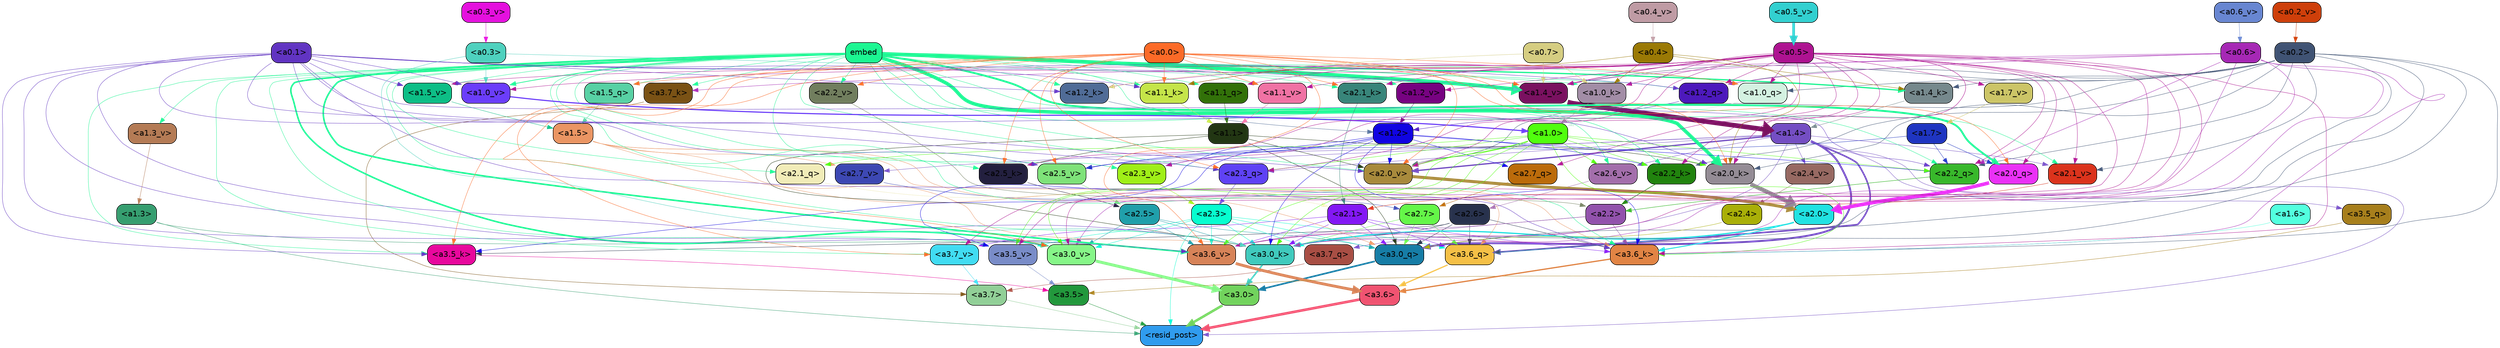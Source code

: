 strict digraph "" {
	graph [bgcolor=transparent,
		layout=dot,
		overlap=false,
		splines=true
	];
	"<a3.7>"	[color=black,
		fillcolor="#91cf97",
		fontname=Helvetica,
		shape=box,
		style="filled, rounded"];
	"<resid_post>"	[color=black,
		fillcolor="#309cee",
		fontname=Helvetica,
		shape=box,
		style="filled, rounded"];
	"<a3.7>" -> "<resid_post>"	[color="#91cf97",
		penwidth=0.6239100098609924];
	"<a3.6>"	[color=black,
		fillcolor="#f05371",
		fontname=Helvetica,
		shape=box,
		style="filled, rounded"];
	"<a3.6>" -> "<resid_post>"	[color="#f05371",
		penwidth=4.569062113761902];
	"<a3.5>"	[color=black,
		fillcolor="#22983c",
		fontname=Helvetica,
		shape=box,
		style="filled, rounded"];
	"<a3.5>" -> "<resid_post>"	[color="#22983c",
		penwidth=0.6];
	"<a3.0>"	[color=black,
		fillcolor="#72d35d",
		fontname=Helvetica,
		shape=box,
		style="filled, rounded"];
	"<a3.0>" -> "<resid_post>"	[color="#72d35d",
		penwidth=4.283544182777405];
	"<a2.3>"	[color=black,
		fillcolor="#07fdcf",
		fontname=Helvetica,
		shape=box,
		style="filled, rounded"];
	"<a2.3>" -> "<resid_post>"	[color="#07fdcf",
		penwidth=0.6];
	"<a3.7_q>"	[color=black,
		fillcolor="#a84e44",
		fontname=Helvetica,
		shape=box,
		style="filled, rounded"];
	"<a2.3>" -> "<a3.7_q>"	[color="#07fdcf",
		penwidth=0.6];
	"<a3.6_q>"	[color=black,
		fillcolor="#f5c046",
		fontname=Helvetica,
		shape=box,
		style="filled, rounded"];
	"<a2.3>" -> "<a3.6_q>"	[color="#07fdcf",
		penwidth=0.6];
	"<a3.0_q>"	[color=black,
		fillcolor="#167da6",
		fontname=Helvetica,
		shape=box,
		style="filled, rounded"];
	"<a2.3>" -> "<a3.0_q>"	[color="#07fdcf",
		penwidth=0.6];
	"<a3.0_k>"	[color=black,
		fillcolor="#40cabd",
		fontname=Helvetica,
		shape=box,
		style="filled, rounded"];
	"<a2.3>" -> "<a3.0_k>"	[color="#07fdcf",
		penwidth=0.6];
	"<a3.6_v>"	[color=black,
		fillcolor="#d78358",
		fontname=Helvetica,
		shape=box,
		style="filled, rounded"];
	"<a2.3>" -> "<a3.6_v>"	[color="#07fdcf",
		penwidth=0.6];
	"<a3.5_v>"	[color=black,
		fillcolor="#798cc8",
		fontname=Helvetica,
		shape=box,
		style="filled, rounded"];
	"<a2.3>" -> "<a3.5_v>"	[color="#07fdcf",
		penwidth=0.6];
	"<a3.0_v>"	[color=black,
		fillcolor="#86f688",
		fontname=Helvetica,
		shape=box,
		style="filled, rounded"];
	"<a2.3>" -> "<a3.0_v>"	[color="#07fdcf",
		penwidth=0.6];
	"<a1.4>"	[color=black,
		fillcolor="#744ec3",
		fontname=Helvetica,
		shape=box,
		style="filled, rounded"];
	"<a1.4>" -> "<resid_post>"	[color="#744ec3",
		penwidth=0.6];
	"<a1.4>" -> "<a3.7_q>"	[color="#744ec3",
		penwidth=0.6];
	"<a1.4>" -> "<a3.6_q>"	[color="#744ec3",
		penwidth=2.7934007048606873];
	"<a3.5_q>"	[color=black,
		fillcolor="#a77f1c",
		fontname=Helvetica,
		shape=box,
		style="filled, rounded"];
	"<a1.4>" -> "<a3.5_q>"	[color="#744ec3",
		penwidth=0.6];
	"<a1.4>" -> "<a3.0_q>"	[color="#744ec3",
		penwidth=3.340754985809326];
	"<a2.3_q>"	[color=black,
		fillcolor="#5f42f5",
		fontname=Helvetica,
		shape=box,
		style="filled, rounded"];
	"<a1.4>" -> "<a2.3_q>"	[color="#744ec3",
		penwidth=0.6];
	"<a2.7_v>"	[color=black,
		fillcolor="#3d48b3",
		fontname=Helvetica,
		shape=box,
		style="filled, rounded"];
	"<a1.4>" -> "<a2.7_v>"	[color="#744ec3",
		penwidth=0.6];
	"<a2.6_v>"	[color=black,
		fillcolor="#a36eab",
		fontname=Helvetica,
		shape=box,
		style="filled, rounded"];
	"<a1.4>" -> "<a2.6_v>"	[color="#744ec3",
		penwidth=0.6];
	"<a2.5_v>"	[color=black,
		fillcolor="#7ee279",
		fontname=Helvetica,
		shape=box,
		style="filled, rounded"];
	"<a1.4>" -> "<a2.5_v>"	[color="#744ec3",
		penwidth=0.6];
	"<a2.4_v>"	[color=black,
		fillcolor="#976962",
		fontname=Helvetica,
		shape=box,
		style="filled, rounded"];
	"<a1.4>" -> "<a2.4_v>"	[color="#744ec3",
		penwidth=0.6];
	"<a2.1_v>"	[color=black,
		fillcolor="#db331c",
		fontname=Helvetica,
		shape=box,
		style="filled, rounded"];
	"<a1.4>" -> "<a2.1_v>"	[color="#744ec3",
		penwidth=0.6];
	"<a2.0_v>"	[color=black,
		fillcolor="#a88a3c",
		fontname=Helvetica,
		shape=box,
		style="filled, rounded"];
	"<a1.4>" -> "<a2.0_v>"	[color="#744ec3",
		penwidth=2.268759250640869];
	"<a1.3>"	[color=black,
		fillcolor="#369e70",
		fontname=Helvetica,
		shape=box,
		style="filled, rounded"];
	"<a1.3>" -> "<resid_post>"	[color="#369e70",
		penwidth=0.6];
	"<a1.3>" -> "<a3.6_v>"	[color="#369e70",
		penwidth=0.6];
	"<a3.7_q>" -> "<a3.7>"	[color="#a84e44",
		penwidth=0.6];
	"<a3.6_q>" -> "<a3.6>"	[color="#f5c046",
		penwidth=2.0347584784030914];
	"<a3.5_q>" -> "<a3.5>"	[color="#a77f1c",
		penwidth=0.6];
	"<a3.0_q>" -> "<a3.0>"	[color="#167da6",
		penwidth=2.8635367155075073];
	"<a3.7_k>"	[color=black,
		fillcolor="#7a5215",
		fontname=Helvetica,
		shape=box,
		style="filled, rounded"];
	"<a3.7_k>" -> "<a3.7>"	[color="#7a5215",
		penwidth=0.6];
	"<a3.6_k>"	[color=black,
		fillcolor="#e18444",
		fontname=Helvetica,
		shape=box,
		style="filled, rounded"];
	"<a3.6_k>" -> "<a3.6>"	[color="#e18444",
		penwidth=2.1760786175727844];
	"<a3.5_k>"	[color=black,
		fillcolor="#e8089d",
		fontname=Helvetica,
		shape=box,
		style="filled, rounded"];
	"<a3.5_k>" -> "<a3.5>"	[color="#e8089d",
		penwidth=0.6];
	"<a3.0_k>" -> "<a3.0>"	[color="#40cabd",
		penwidth=2.632905662059784];
	"<a3.7_v>"	[color=black,
		fillcolor="#41dcf2",
		fontname=Helvetica,
		shape=box,
		style="filled, rounded"];
	"<a3.7_v>" -> "<a3.7>"	[color="#41dcf2",
		penwidth=0.6];
	"<a3.6_v>" -> "<a3.6>"	[color="#d78358",
		penwidth=4.981305837631226];
	"<a3.5_v>" -> "<a3.5>"	[color="#798cc8",
		penwidth=0.6];
	"<a3.0_v>" -> "<a3.0>"	[color="#86f688",
		penwidth=5.168330669403076];
	"<a2.7>"	[color=black,
		fillcolor="#64f648",
		fontname=Helvetica,
		shape=box,
		style="filled, rounded"];
	"<a2.7>" -> "<a3.6_q>"	[color="#64f648",
		penwidth=0.6];
	"<a2.7>" -> "<a3.0_q>"	[color="#64f648",
		penwidth=0.6];
	"<a2.7>" -> "<a3.0_k>"	[color="#64f648",
		penwidth=0.6];
	"<a2.6>"	[color=black,
		fillcolor="#28324d",
		fontname=Helvetica,
		shape=box,
		style="filled, rounded"];
	"<a2.6>" -> "<a3.6_q>"	[color="#28324d",
		penwidth=0.6];
	"<a2.6>" -> "<a3.0_q>"	[color="#28324d",
		penwidth=0.6];
	"<a2.6>" -> "<a3.6_k>"	[color="#28324d",
		penwidth=0.6];
	"<a2.6>" -> "<a3.5_k>"	[color="#28324d",
		penwidth=0.6];
	"<a2.6>" -> "<a3.0_k>"	[color="#28324d",
		penwidth=0.6];
	"<a2.1>"	[color=black,
		fillcolor="#8318f4",
		fontname=Helvetica,
		shape=box,
		style="filled, rounded"];
	"<a2.1>" -> "<a3.6_q>"	[color="#8318f4",
		penwidth=0.6];
	"<a2.1>" -> "<a3.0_q>"	[color="#8318f4",
		penwidth=0.6];
	"<a2.1>" -> "<a3.6_k>"	[color="#8318f4",
		penwidth=0.6];
	"<a2.1>" -> "<a3.0_k>"	[color="#8318f4",
		penwidth=0.6];
	"<a2.1>" -> "<a3.7_v>"	[color="#8318f4",
		penwidth=0.6];
	"<a2.1>" -> "<a3.6_v>"	[color="#8318f4",
		penwidth=0.6];
	"<a2.0>"	[color=black,
		fillcolor="#21e2e2",
		fontname=Helvetica,
		shape=box,
		style="filled, rounded"];
	"<a2.0>" -> "<a3.6_q>"	[color="#21e2e2",
		penwidth=0.6];
	"<a2.0>" -> "<a3.0_q>"	[color="#21e2e2",
		penwidth=0.6];
	"<a2.0>" -> "<a3.6_k>"	[color="#21e2e2",
		penwidth=1.6382827460765839];
	"<a2.0>" -> "<a3.0_k>"	[color="#21e2e2",
		penwidth=2.161143198609352];
	"<a1.5>"	[color=black,
		fillcolor="#ea9563",
		fontname=Helvetica,
		shape=box,
		style="filled, rounded"];
	"<a1.5>" -> "<a3.6_q>"	[color="#ea9563",
		penwidth=0.6];
	"<a1.5>" -> "<a3.0_q>"	[color="#ea9563",
		penwidth=0.6];
	"<a1.5>" -> "<a3.6_k>"	[color="#ea9563",
		penwidth=0.6];
	"<a1.5>" -> "<a3.0_k>"	[color="#ea9563",
		penwidth=0.6];
	"<a1.5>" -> "<a2.7_v>"	[color="#ea9563",
		penwidth=0.6];
	"<a0.2>"	[color=black,
		fillcolor="#405374",
		fontname=Helvetica,
		shape=box,
		style="filled, rounded"];
	"<a0.2>" -> "<a3.6_q>"	[color="#405374",
		penwidth=0.6];
	"<a0.2>" -> "<a3.0_q>"	[color="#405374",
		penwidth=0.6];
	"<a0.2>" -> "<a3.6_k>"	[color="#405374",
		penwidth=0.6];
	"<a0.2>" -> "<a3.0_k>"	[color="#405374",
		penwidth=0.6];
	"<a2.2_q>"	[color=black,
		fillcolor="#38b82b",
		fontname=Helvetica,
		shape=box,
		style="filled, rounded"];
	"<a0.2>" -> "<a2.2_q>"	[color="#405374",
		penwidth=0.6];
	"<a2.2_k>"	[color=black,
		fillcolor="#21830e",
		fontname=Helvetica,
		shape=box,
		style="filled, rounded"];
	"<a0.2>" -> "<a2.2_k>"	[color="#405374",
		penwidth=0.6];
	"<a2.0_k>"	[color=black,
		fillcolor="#948c95",
		fontname=Helvetica,
		shape=box,
		style="filled, rounded"];
	"<a0.2>" -> "<a2.0_k>"	[color="#405374",
		penwidth=0.6];
	"<a0.2>" -> "<a2.1_v>"	[color="#405374",
		penwidth=0.6];
	"<a0.2>" -> "<a2.0_v>"	[color="#405374",
		penwidth=0.6];
	"<a1.2_q>"	[color=black,
		fillcolor="#4d19bc",
		fontname=Helvetica,
		shape=box,
		style="filled, rounded"];
	"<a0.2>" -> "<a1.2_q>"	[color="#405374",
		penwidth=0.6];
	"<a1.0_q>"	[color=black,
		fillcolor="#d4f1e1",
		fontname=Helvetica,
		shape=box,
		style="filled, rounded"];
	"<a0.2>" -> "<a1.0_q>"	[color="#405374",
		penwidth=0.6];
	"<a1.4_k>"	[color=black,
		fillcolor="#76898d",
		fontname=Helvetica,
		shape=box,
		style="filled, rounded"];
	"<a0.2>" -> "<a1.4_k>"	[color="#405374",
		penwidth=0.6];
	"<a1.4_v>"	[color=black,
		fillcolor="#7a1160",
		fontname=Helvetica,
		shape=box,
		style="filled, rounded"];
	"<a0.2>" -> "<a1.4_v>"	[color="#405374",
		penwidth=0.6];
	"<a2.5>"	[color=black,
		fillcolor="#209faa",
		fontname=Helvetica,
		shape=box,
		style="filled, rounded"];
	"<a2.5>" -> "<a3.0_q>"	[color="#209faa",
		penwidth=0.6];
	"<a2.5>" -> "<a3.0_k>"	[color="#209faa",
		penwidth=0.6];
	"<a2.5>" -> "<a3.6_v>"	[color="#209faa",
		penwidth=0.6];
	"<a2.5>" -> "<a3.0_v>"	[color="#209faa",
		penwidth=0.6];
	"<a2.4>"	[color=black,
		fillcolor="#a9af08",
		fontname=Helvetica,
		shape=box,
		style="filled, rounded"];
	"<a2.4>" -> "<a3.0_q>"	[color="#a9af08",
		penwidth=0.6];
	"<a1.1>"	[color=black,
		fillcolor="#223613",
		fontname=Helvetica,
		shape=box,
		style="filled, rounded"];
	"<a1.1>" -> "<a3.0_q>"	[color="#223613",
		penwidth=0.6];
	"<a1.1>" -> "<a3.0_k>"	[color="#223613",
		penwidth=0.6];
	"<a2.5_k>"	[color=black,
		fillcolor="#23203f",
		fontname=Helvetica,
		shape=box,
		style="filled, rounded"];
	"<a1.1>" -> "<a2.5_k>"	[color="#223613",
		penwidth=0.6];
	"<a1.1>" -> "<a2.0_k>"	[color="#223613",
		penwidth=0.6];
	"<a1.1>" -> "<a2.0_v>"	[color="#223613",
		penwidth=0.6];
	"<a0.6>"	[color=black,
		fillcolor="#a628b5",
		fontname=Helvetica,
		shape=box,
		style="filled, rounded"];
	"<a0.6>" -> "<a3.7_k>"	[color="#a628b5",
		penwidth=0.6];
	"<a0.6>" -> "<a3.6_k>"	[color="#a628b5",
		penwidth=0.6];
	"<a0.6>" -> "<a3.0_k>"	[color="#a628b5",
		penwidth=0.6];
	"<a0.6>" -> "<a3.6_v>"	[color="#a628b5",
		penwidth=0.6];
	"<a0.6>" -> "<a3.0_v>"	[color="#a628b5",
		penwidth=0.6];
	"<a0.6>" -> "<a2.2_q>"	[color="#a628b5",
		penwidth=0.6];
	"<a0.6>" -> "<a1.2_q>"	[color="#a628b5",
		penwidth=0.6];
	"<a0.6>" -> "<a1.4_v>"	[color="#a628b5",
		penwidth=0.6];
	embed	[color=black,
		fillcolor="#1cf692",
		fontname=Helvetica,
		shape=box,
		style="filled, rounded"];
	embed -> "<a3.7_k>"	[color="#1cf692",
		penwidth=0.6];
	embed -> "<a3.6_k>"	[color="#1cf692",
		penwidth=0.6];
	embed -> "<a3.5_k>"	[color="#1cf692",
		penwidth=0.6];
	embed -> "<a3.0_k>"	[color="#1cf692",
		penwidth=0.6];
	embed -> "<a3.7_v>"	[color="#1cf692",
		penwidth=0.6];
	embed -> "<a3.6_v>"	[color="#1cf692",
		penwidth=2.7825746536254883];
	embed -> "<a3.5_v>"	[color="#1cf692",
		penwidth=0.6];
	embed -> "<a3.0_v>"	[color="#1cf692",
		penwidth=2.6950180530548096];
	embed -> "<a2.3_q>"	[color="#1cf692",
		penwidth=0.6];
	embed -> "<a2.2_q>"	[color="#1cf692",
		penwidth=0.6];
	"<a2.1_q>"	[color=black,
		fillcolor="#f1ecb8",
		fontname=Helvetica,
		shape=box,
		style="filled, rounded"];
	embed -> "<a2.1_q>"	[color="#1cf692",
		penwidth=0.6];
	"<a2.0_q>"	[color=black,
		fillcolor="#ea31f6",
		fontname=Helvetica,
		shape=box,
		style="filled, rounded"];
	embed -> "<a2.0_q>"	[color="#1cf692",
		penwidth=3.305941343307495];
	embed -> "<a2.5_k>"	[color="#1cf692",
		penwidth=0.6];
	embed -> "<a2.2_k>"	[color="#1cf692",
		penwidth=0.6698317527770996];
	"<a2.1_k>"	[color=black,
		fillcolor="#38857a",
		fontname=Helvetica,
		shape=box,
		style="filled, rounded"];
	embed -> "<a2.1_k>"	[color="#1cf692",
		penwidth=0.6];
	embed -> "<a2.0_k>"	[color="#1cf692",
		penwidth=6.12570995092392];
	embed -> "<a2.6_v>"	[color="#1cf692",
		penwidth=0.6];
	embed -> "<a2.5_v>"	[color="#1cf692",
		penwidth=0.6];
	"<a2.3_v>"	[color=black,
		fillcolor="#9fef17",
		fontname=Helvetica,
		shape=box,
		style="filled, rounded"];
	embed -> "<a2.3_v>"	[color="#1cf692",
		penwidth=0.6];
	"<a2.2_v>"	[color=black,
		fillcolor="#717e5e",
		fontname=Helvetica,
		shape=box,
		style="filled, rounded"];
	embed -> "<a2.2_v>"	[color="#1cf692",
		penwidth=0.6];
	embed -> "<a2.1_v>"	[color="#1cf692",
		penwidth=0.6];
	embed -> "<a2.0_v>"	[color="#1cf692",
		penwidth=0.6];
	"<a1.5_q>"	[color=black,
		fillcolor="#58d1a4",
		fontname=Helvetica,
		shape=box,
		style="filled, rounded"];
	embed -> "<a1.5_q>"	[color="#1cf692",
		penwidth=0.6];
	embed -> "<a1.2_q>"	[color="#1cf692",
		penwidth=0.6087074279785156];
	"<a1.1_q>"	[color=black,
		fillcolor="#327109",
		fontname=Helvetica,
		shape=box,
		style="filled, rounded"];
	embed -> "<a1.1_q>"	[color="#1cf692",
		penwidth=0.6];
	embed -> "<a1.0_q>"	[color="#1cf692",
		penwidth=0.6];
	embed -> "<a1.4_k>"	[color="#1cf692",
		penwidth=2.1858973503112793];
	"<a1.2_k>"	[color=black,
		fillcolor="#506c97",
		fontname=Helvetica,
		shape=box,
		style="filled, rounded"];
	embed -> "<a1.2_k>"	[color="#1cf692",
		penwidth=0.6];
	"<a1.1_k>"	[color=black,
		fillcolor="#c5e549",
		fontname=Helvetica,
		shape=box,
		style="filled, rounded"];
	embed -> "<a1.1_k>"	[color="#1cf692",
		penwidth=0.6];
	"<a1.0_k>"	[color=black,
		fillcolor="#a28da6",
		fontname=Helvetica,
		shape=box,
		style="filled, rounded"];
	embed -> "<a1.0_k>"	[color="#1cf692",
		penwidth=0.6];
	"<a1.5_v>"	[color=black,
		fillcolor="#0dbe86",
		fontname=Helvetica,
		shape=box,
		style="filled, rounded"];
	embed -> "<a1.5_v>"	[color="#1cf692",
		penwidth=0.6];
	embed -> "<a1.4_v>"	[color="#1cf692",
		penwidth=6.590077131986618];
	"<a1.3_v>"	[color=black,
		fillcolor="#b47b55",
		fontname=Helvetica,
		shape=box,
		style="filled, rounded"];
	embed -> "<a1.3_v>"	[color="#1cf692",
		penwidth=0.6];
	"<a1.2_v>"	[color=black,
		fillcolor="#770381",
		fontname=Helvetica,
		shape=box,
		style="filled, rounded"];
	embed -> "<a1.2_v>"	[color="#1cf692",
		penwidth=0.6];
	"<a1.1_v>"	[color=black,
		fillcolor="#f072a4",
		fontname=Helvetica,
		shape=box,
		style="filled, rounded"];
	embed -> "<a1.1_v>"	[color="#1cf692",
		penwidth=0.6];
	"<a1.0_v>"	[color=black,
		fillcolor="#6b3dfa",
		fontname=Helvetica,
		shape=box,
		style="filled, rounded"];
	embed -> "<a1.0_v>"	[color="#1cf692",
		penwidth=1.2076449394226074];
	"<a2.2>"	[color=black,
		fillcolor="#9252ac",
		fontname=Helvetica,
		shape=box,
		style="filled, rounded"];
	"<a2.2>" -> "<a3.6_k>"	[color="#9252ac",
		penwidth=0.6];
	"<a2.2>" -> "<a3.0_k>"	[color="#9252ac",
		penwidth=0.6];
	"<a2.2>" -> "<a3.6_v>"	[color="#9252ac",
		penwidth=0.6];
	"<a1.6>"	[color=black,
		fillcolor="#52ffde",
		fontname=Helvetica,
		shape=box,
		style="filled, rounded"];
	"<a1.6>" -> "<a3.6_k>"	[color="#52ffde",
		penwidth=0.6];
	"<a1.2>"	[color=black,
		fillcolor="#1004e2",
		fontname=Helvetica,
		shape=box,
		style="filled, rounded"];
	"<a1.2>" -> "<a3.6_k>"	[color="#1004e2",
		penwidth=0.6];
	"<a1.2>" -> "<a3.5_k>"	[color="#1004e2",
		penwidth=0.6];
	"<a1.2>" -> "<a3.0_k>"	[color="#1004e2",
		penwidth=0.6];
	"<a1.2>" -> "<a3.5_v>"	[color="#1004e2",
		penwidth=0.6];
	"<a2.7_q>"	[color=black,
		fillcolor="#bb6b0b",
		fontname=Helvetica,
		shape=box,
		style="filled, rounded"];
	"<a1.2>" -> "<a2.7_q>"	[color="#1004e2",
		penwidth=0.6];
	"<a1.2>" -> "<a2.2_q>"	[color="#1004e2",
		penwidth=0.6];
	"<a1.2>" -> "<a2.2_k>"	[color="#1004e2",
		penwidth=0.6];
	"<a1.2>" -> "<a2.5_v>"	[color="#1004e2",
		penwidth=0.6];
	"<a1.2>" -> "<a2.3_v>"	[color="#1004e2",
		penwidth=0.6];
	"<a1.2>" -> "<a2.0_v>"	[color="#1004e2",
		penwidth=0.6];
	"<a1.0>"	[color=black,
		fillcolor="#50fe0e",
		fontname=Helvetica,
		shape=box,
		style="filled, rounded"];
	"<a1.0>" -> "<a3.6_k>"	[color="#50fe0e",
		penwidth=0.6];
	"<a1.0>" -> "<a3.0_k>"	[color="#50fe0e",
		penwidth=0.6];
	"<a1.0>" -> "<a3.6_v>"	[color="#50fe0e",
		penwidth=0.6];
	"<a1.0>" -> "<a3.5_v>"	[color="#50fe0e",
		penwidth=0.6];
	"<a1.0>" -> "<a3.0_v>"	[color="#50fe0e",
		penwidth=0.6];
	"<a1.0>" -> "<a2.3_q>"	[color="#50fe0e",
		penwidth=0.6];
	"<a1.0>" -> "<a2.2_q>"	[color="#50fe0e",
		penwidth=0.6];
	"<a1.0>" -> "<a2.1_q>"	[color="#50fe0e",
		penwidth=0.6];
	"<a1.0>" -> "<a2.2_k>"	[color="#50fe0e",
		penwidth=0.6];
	"<a1.0>" -> "<a2.0_k>"	[color="#50fe0e",
		penwidth=0.6];
	"<a1.0>" -> "<a2.6_v>"	[color="#50fe0e",
		penwidth=0.6];
	"<a1.0>" -> "<a2.0_v>"	[color="#50fe0e",
		penwidth=1.2213096618652344];
	"<a0.5>"	[color=black,
		fillcolor="#ae1391",
		fontname=Helvetica,
		shape=box,
		style="filled, rounded"];
	"<a0.5>" -> "<a3.6_k>"	[color="#ae1391",
		penwidth=0.6];
	"<a0.5>" -> "<a3.7_v>"	[color="#ae1391",
		penwidth=0.6];
	"<a0.5>" -> "<a3.6_v>"	[color="#ae1391",
		penwidth=0.6];
	"<a0.5>" -> "<a3.5_v>"	[color="#ae1391",
		penwidth=0.6];
	"<a0.5>" -> "<a3.0_v>"	[color="#ae1391",
		penwidth=0.6];
	"<a0.5>" -> "<a2.7_q>"	[color="#ae1391",
		penwidth=0.6];
	"<a0.5>" -> "<a2.3_q>"	[color="#ae1391",
		penwidth=0.6];
	"<a0.5>" -> "<a2.2_q>"	[color="#ae1391",
		penwidth=0.6];
	"<a0.5>" -> "<a2.0_q>"	[color="#ae1391",
		penwidth=0.6];
	"<a0.5>" -> "<a2.5_k>"	[color="#ae1391",
		penwidth=0.6];
	"<a0.5>" -> "<a2.2_k>"	[color="#ae1391",
		penwidth=0.6];
	"<a0.5>" -> "<a2.1_k>"	[color="#ae1391",
		penwidth=0.6];
	"<a0.5>" -> "<a2.0_k>"	[color="#ae1391",
		penwidth=0.6900839805603027];
	"<a0.5>" -> "<a2.3_v>"	[color="#ae1391",
		penwidth=0.6];
	"<a0.5>" -> "<a2.1_v>"	[color="#ae1391",
		penwidth=0.6];
	"<a0.5>" -> "<a2.0_v>"	[color="#ae1391",
		penwidth=0.6];
	"<a0.5>" -> "<a1.2_q>"	[color="#ae1391",
		penwidth=0.6];
	"<a0.5>" -> "<a1.1_q>"	[color="#ae1391",
		penwidth=0.6];
	"<a0.5>" -> "<a1.0_q>"	[color="#ae1391",
		penwidth=0.6];
	"<a0.5>" -> "<a1.2_k>"	[color="#ae1391",
		penwidth=0.6];
	"<a0.5>" -> "<a1.1_k>"	[color="#ae1391",
		penwidth=0.6];
	"<a0.5>" -> "<a1.0_k>"	[color="#ae1391",
		penwidth=0.6];
	"<a1.7_v>"	[color=black,
		fillcolor="#ccc567",
		fontname=Helvetica,
		shape=box,
		style="filled, rounded"];
	"<a0.5>" -> "<a1.7_v>"	[color="#ae1391",
		penwidth=0.6];
	"<a0.5>" -> "<a1.5_v>"	[color="#ae1391",
		penwidth=0.6];
	"<a0.5>" -> "<a1.4_v>"	[color="#ae1391",
		penwidth=0.9985027313232422];
	"<a0.5>" -> "<a1.2_v>"	[color="#ae1391",
		penwidth=0.6];
	"<a0.5>" -> "<a1.1_v>"	[color="#ae1391",
		penwidth=0.6];
	"<a0.5>" -> "<a1.0_v>"	[color="#ae1391",
		penwidth=0.6];
	"<a0.1>"	[color=black,
		fillcolor="#6134c2",
		fontname=Helvetica,
		shape=box,
		style="filled, rounded"];
	"<a0.1>" -> "<a3.6_k>"	[color="#6134c2",
		penwidth=0.6];
	"<a0.1>" -> "<a3.5_k>"	[color="#6134c2",
		penwidth=0.6];
	"<a0.1>" -> "<a3.0_k>"	[color="#6134c2",
		penwidth=0.6];
	"<a0.1>" -> "<a3.6_v>"	[color="#6134c2",
		penwidth=0.6];
	"<a0.1>" -> "<a3.0_v>"	[color="#6134c2",
		penwidth=0.6];
	"<a0.1>" -> "<a2.3_q>"	[color="#6134c2",
		penwidth=0.6];
	"<a0.1>" -> "<a2.2_q>"	[color="#6134c2",
		penwidth=0.6];
	"<a0.1>" -> "<a2.0_k>"	[color="#6134c2",
		penwidth=0.6];
	"<a0.1>" -> "<a2.5_v>"	[color="#6134c2",
		penwidth=0.6];
	"<a0.1>" -> "<a2.0_v>"	[color="#6134c2",
		penwidth=0.6];
	"<a0.1>" -> "<a1.2_q>"	[color="#6134c2",
		penwidth=0.6218185424804688];
	"<a0.1>" -> "<a1.2_k>"	[color="#6134c2",
		penwidth=0.6];
	"<a0.1>" -> "<a1.1_k>"	[color="#6134c2",
		penwidth=0.6];
	"<a0.1>" -> "<a1.5_v>"	[color="#6134c2",
		penwidth=0.6];
	"<a0.1>" -> "<a1.4_v>"	[color="#6134c2",
		penwidth=0.6];
	"<a0.1>" -> "<a1.0_v>"	[color="#6134c2",
		penwidth=0.6];
	"<a0.0>"	[color=black,
		fillcolor="#fc6a27",
		fontname=Helvetica,
		shape=box,
		style="filled, rounded"];
	"<a0.0>" -> "<a3.5_k>"	[color="#fc6a27",
		penwidth=0.6];
	"<a0.0>" -> "<a3.7_v>"	[color="#fc6a27",
		penwidth=0.6];
	"<a0.0>" -> "<a3.6_v>"	[color="#fc6a27",
		penwidth=0.6];
	"<a0.0>" -> "<a3.0_v>"	[color="#fc6a27",
		penwidth=0.6];
	"<a0.0>" -> "<a2.3_q>"	[color="#fc6a27",
		penwidth=0.6];
	"<a0.0>" -> "<a2.0_q>"	[color="#fc6a27",
		penwidth=0.6];
	"<a0.0>" -> "<a2.5_k>"	[color="#fc6a27",
		penwidth=0.6];
	"<a0.0>" -> "<a2.1_k>"	[color="#fc6a27",
		penwidth=0.6];
	"<a0.0>" -> "<a2.0_k>"	[color="#fc6a27",
		penwidth=0.6];
	"<a0.0>" -> "<a2.5_v>"	[color="#fc6a27",
		penwidth=0.6];
	"<a0.0>" -> "<a2.2_v>"	[color="#fc6a27",
		penwidth=0.6];
	"<a0.0>" -> "<a2.0_v>"	[color="#fc6a27",
		penwidth=0.6];
	"<a0.0>" -> "<a1.5_q>"	[color="#fc6a27",
		penwidth=0.6];
	"<a0.0>" -> "<a1.0_q>"	[color="#fc6a27",
		penwidth=0.6];
	"<a0.0>" -> "<a1.1_k>"	[color="#fc6a27",
		penwidth=0.6];
	"<a0.0>" -> "<a1.4_v>"	[color="#fc6a27",
		penwidth=0.6];
	"<a0.0>" -> "<a1.1_v>"	[color="#fc6a27",
		penwidth=0.6];
	"<a0.3>"	[color=black,
		fillcolor="#4ed1be",
		fontname=Helvetica,
		shape=box,
		style="filled, rounded"];
	"<a0.3>" -> "<a3.0_k>"	[color="#4ed1be",
		penwidth=0.6];
	"<a0.3>" -> "<a1.4_v>"	[color="#4ed1be",
		penwidth=0.6];
	"<a0.3>" -> "<a1.0_v>"	[color="#4ed1be",
		penwidth=0.6];
	"<a2.7_q>" -> "<a2.7>"	[color="#bb6b0b",
		penwidth=0.6];
	"<a2.3_q>" -> "<a2.3>"	[color="#5f42f5",
		penwidth=0.6];
	"<a2.2_q>" -> "<a2.2>"	[color="#38b82b",
		penwidth=0.7553567886352539];
	"<a2.1_q>" -> "<a2.1>"	[color="#f1ecb8",
		penwidth=0.6];
	"<a2.0_q>" -> "<a2.0>"	[color="#ea31f6",
		penwidth=6.256794691085815];
	"<a2.5_k>" -> "<a2.5>"	[color="#23203f",
		penwidth=0.6];
	"<a2.2_k>" -> "<a2.2>"	[color="#21830e",
		penwidth=0.8854708671569824];
	"<a2.1_k>" -> "<a2.1>"	[color="#38857a",
		penwidth=0.6];
	"<a2.0_k>" -> "<a2.0>"	[color="#948c95",
		penwidth=7.231504917144775];
	"<a2.7_v>" -> "<a2.7>"	[color="#3d48b3",
		penwidth=0.6];
	"<a2.6_v>" -> "<a2.6>"	[color="#a36eab",
		penwidth=0.6];
	"<a2.5_v>" -> "<a2.5>"	[color="#7ee279",
		penwidth=0.6];
	"<a2.4_v>" -> "<a2.4>"	[color="#976962",
		penwidth=0.6];
	"<a2.3_v>" -> "<a2.3>"	[color="#9fef17",
		penwidth=0.6];
	"<a2.2_v>" -> "<a2.2>"	[color="#717e5e",
		penwidth=0.6];
	"<a2.1_v>" -> "<a2.1>"	[color="#db331c",
		penwidth=0.6];
	"<a2.0_v>" -> "<a2.0>"	[color="#a88a3c",
		penwidth=5.231471925973892];
	"<a1.7>"	[color=black,
		fillcolor="#1f35c1",
		fontname=Helvetica,
		shape=box,
		style="filled, rounded"];
	"<a1.7>" -> "<a2.2_q>"	[color="#1f35c1",
		penwidth=0.6];
	"<a1.7>" -> "<a2.0_q>"	[color="#1f35c1",
		penwidth=0.6];
	"<a1.7>" -> "<a2.5_v>"	[color="#1f35c1",
		penwidth=0.6];
	"<a0.4>"	[color=black,
		fillcolor="#9a7905",
		fontname=Helvetica,
		shape=box,
		style="filled, rounded"];
	"<a0.4>" -> "<a2.0_k>"	[color="#9a7905",
		penwidth=0.6];
	"<a0.4>" -> "<a1.4_k>"	[color="#9a7905",
		penwidth=0.6];
	"<a0.4>" -> "<a1.1_k>"	[color="#9a7905",
		penwidth=0.6];
	"<a0.4>" -> "<a1.0_k>"	[color="#9a7905",
		penwidth=0.6];
	"<a1.5_q>" -> "<a1.5>"	[color="#58d1a4",
		penwidth=0.6];
	"<a1.2_q>" -> "<a1.2>"	[color="#4d19bc",
		penwidth=0.6];
	"<a1.1_q>" -> "<a1.1>"	[color="#327109",
		penwidth=0.6];
	"<a1.0_q>" -> "<a1.0>"	[color="#d4f1e1",
		penwidth=0.6];
	"<a1.4_k>" -> "<a1.4>"	[color="#76898d",
		penwidth=0.6];
	"<a1.2_k>" -> "<a1.2>"	[color="#506c97",
		penwidth=0.6];
	"<a1.1_k>" -> "<a1.1>"	[color="#c5e549",
		penwidth=0.6];
	"<a1.0_k>" -> "<a1.0>"	[color="#a28da6",
		penwidth=0.6];
	"<a1.7_v>" -> "<a1.7>"	[color="#ccc567",
		penwidth=0.6];
	"<a1.5_v>" -> "<a1.5>"	[color="#0dbe86",
		penwidth=0.6];
	"<a1.4_v>" -> "<a1.4>"	[color="#7a1160",
		penwidth=8.36684274673462];
	"<a1.3_v>" -> "<a1.3>"	[color="#b47b55",
		penwidth=0.6];
	"<a1.2_v>" -> "<a1.2>"	[color="#770381",
		penwidth=0.6];
	"<a1.1_v>" -> "<a1.1>"	[color="#f072a4",
		penwidth=0.6];
	"<a1.0_v>" -> "<a1.0>"	[color="#6b3dfa",
		penwidth=1.9665732383728027];
	"<a0.7>"	[color=black,
		fillcolor="#d5cd81",
		fontname=Helvetica,
		shape=box,
		style="filled, rounded"];
	"<a0.7>" -> "<a1.2_k>"	[color="#d5cd81",
		penwidth=0.6];
	"<a0.7>" -> "<a1.0_k>"	[color="#d5cd81",
		penwidth=0.6];
	"<a0.7>" -> "<a1.4_v>"	[color="#d5cd81",
		penwidth=0.6];
	"<a0.6_v>"	[color=black,
		fillcolor="#6886d1",
		fontname=Helvetica,
		shape=box,
		style="filled, rounded"];
	"<a0.6_v>" -> "<a0.6>"	[color="#6886d1",
		penwidth=0.6];
	"<a0.5_v>"	[color=black,
		fillcolor="#32d0d0",
		fontname=Helvetica,
		shape=box,
		style="filled, rounded"];
	"<a0.5_v>" -> "<a0.5>"	[color="#32d0d0",
		penwidth=4.667354106903076];
	"<a0.4_v>"	[color=black,
		fillcolor="#bf9ba4",
		fontname=Helvetica,
		shape=box,
		style="filled, rounded"];
	"<a0.4_v>" -> "<a0.4>"	[color="#bf9ba4",
		penwidth=0.6];
	"<a0.3_v>"	[color=black,
		fillcolor="#e510de",
		fontname=Helvetica,
		shape=box,
		style="filled, rounded"];
	"<a0.3_v>" -> "<a0.3>"	[color="#e510de",
		penwidth=0.6];
	"<a0.2_v>"	[color=black,
		fillcolor="#ce3f0a",
		fontname=Helvetica,
		shape=box,
		style="filled, rounded"];
	"<a0.2_v>" -> "<a0.2>"	[color="#ce3f0a",
		penwidth=0.6];
}
